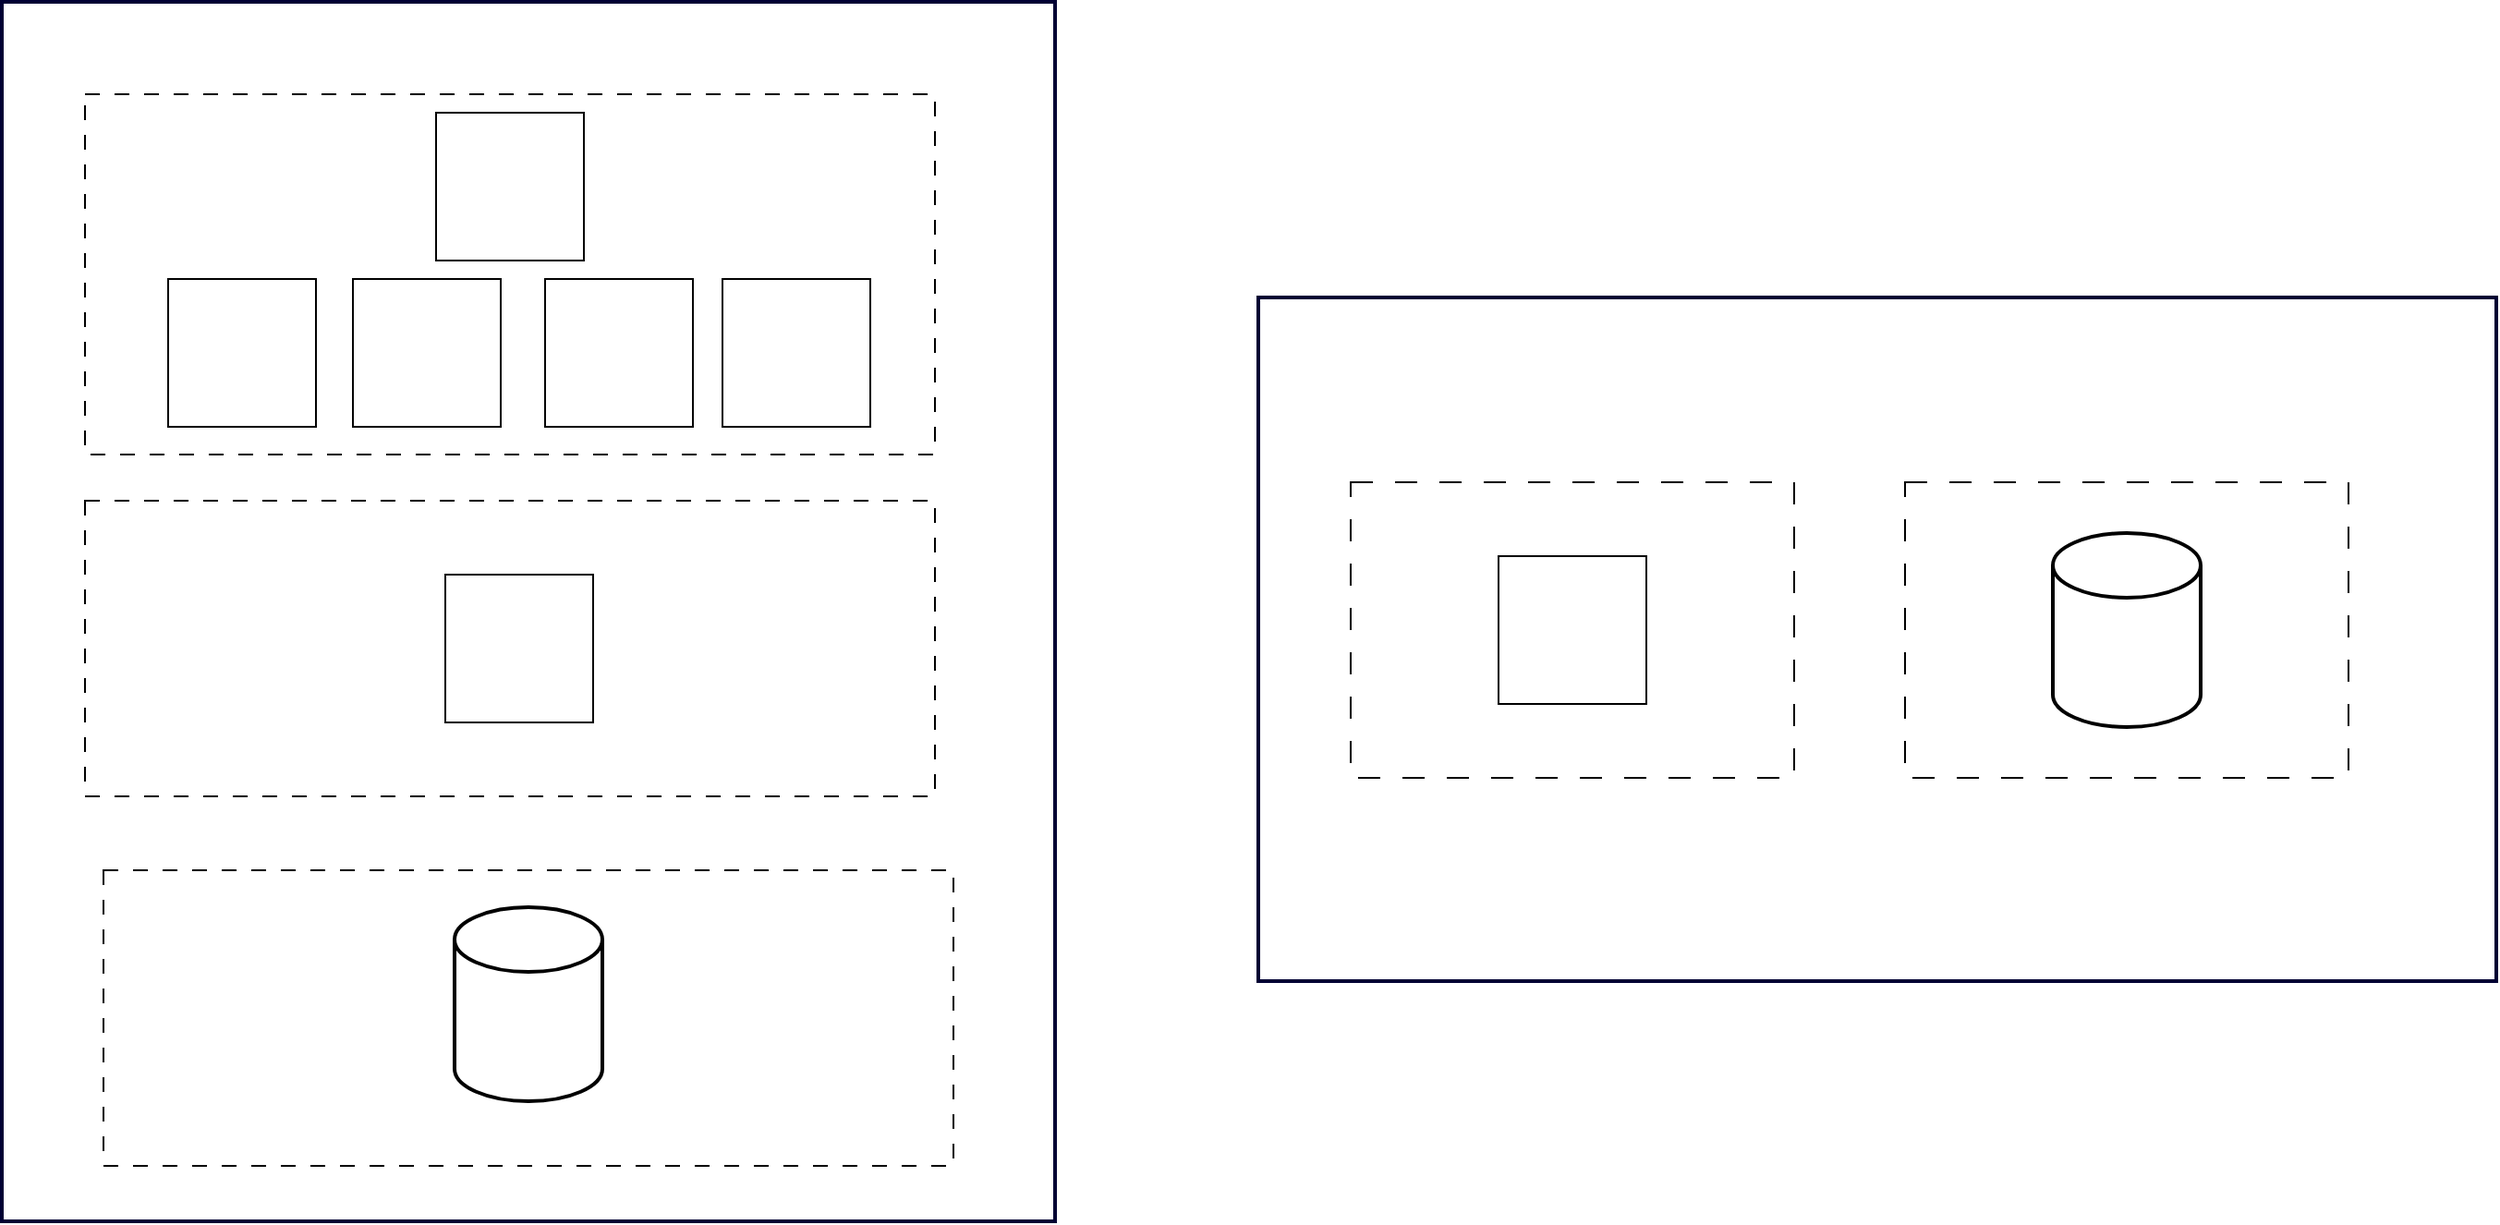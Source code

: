 <mxfile version="21.1.0" type="github">
  <diagram name="Página-1" id="iWb8GcyTyomU2AkiOUF2">
    <mxGraphModel dx="1467" dy="753" grid="1" gridSize="10" guides="1" tooltips="1" connect="1" arrows="1" fold="1" page="1" pageScale="1" pageWidth="827" pageHeight="1169" math="0" shadow="0">
      <root>
        <mxCell id="0" />
        <mxCell id="1" parent="0" />
        <mxCell id="0-TnMIsIh6S024W-Zvq--1" value="" style="rounded=0;whiteSpace=wrap;html=1;strokeColor=#000033;strokeWidth=2;" parent="1" vertex="1">
          <mxGeometry x="80" y="80" width="570" height="660" as="geometry" />
        </mxCell>
        <mxCell id="0-TnMIsIh6S024W-Zvq--2" value="" style="rounded=0;whiteSpace=wrap;html=1;strokeColor=#000033;strokeWidth=2;" parent="1" vertex="1">
          <mxGeometry x="760" y="240" width="670" height="370" as="geometry" />
        </mxCell>
        <mxCell id="0-TnMIsIh6S024W-Zvq--4" value="" style="rounded=0;whiteSpace=wrap;html=1;dashed=1;dashPattern=8 8;" parent="1" vertex="1">
          <mxGeometry x="125" y="130" width="460" height="195" as="geometry" />
        </mxCell>
        <mxCell id="0-TnMIsIh6S024W-Zvq--5" value="" style="whiteSpace=wrap;html=1;aspect=fixed;" parent="1" vertex="1">
          <mxGeometry x="315" y="140" width="80" height="80" as="geometry" />
        </mxCell>
        <mxCell id="0-TnMIsIh6S024W-Zvq--6" value="" style="whiteSpace=wrap;html=1;aspect=fixed;" parent="1" vertex="1">
          <mxGeometry x="170" y="230" width="80" height="80" as="geometry" />
        </mxCell>
        <mxCell id="0-TnMIsIh6S024W-Zvq--7" value="" style="whiteSpace=wrap;html=1;aspect=fixed;" parent="1" vertex="1">
          <mxGeometry x="270" y="230" width="80" height="80" as="geometry" />
        </mxCell>
        <mxCell id="0-TnMIsIh6S024W-Zvq--9" value="" style="whiteSpace=wrap;html=1;aspect=fixed;" parent="1" vertex="1">
          <mxGeometry x="374" y="230" width="80" height="80" as="geometry" />
        </mxCell>
        <mxCell id="0-TnMIsIh6S024W-Zvq--10" value="" style="rounded=0;whiteSpace=wrap;html=1;dashed=1;dashPattern=8 8;" parent="1" vertex="1">
          <mxGeometry x="125" y="350" width="460" height="160" as="geometry" />
        </mxCell>
        <mxCell id="xZt78wCLkNRTX3GpAdqW-1" value="" style="whiteSpace=wrap;html=1;aspect=fixed;" vertex="1" parent="1">
          <mxGeometry x="470" y="230" width="80" height="80" as="geometry" />
        </mxCell>
        <mxCell id="xZt78wCLkNRTX3GpAdqW-2" value="" style="whiteSpace=wrap;html=1;aspect=fixed;" vertex="1" parent="1">
          <mxGeometry x="320" y="390" width="80" height="80" as="geometry" />
        </mxCell>
        <mxCell id="xZt78wCLkNRTX3GpAdqW-6" value="" style="rounded=0;whiteSpace=wrap;html=1;dashed=1;dashPattern=12 12;" vertex="1" parent="1">
          <mxGeometry x="810" y="340" width="240" height="160" as="geometry" />
        </mxCell>
        <mxCell id="xZt78wCLkNRTX3GpAdqW-7" value="" style="whiteSpace=wrap;html=1;aspect=fixed;" vertex="1" parent="1">
          <mxGeometry x="890" y="380" width="80" height="80" as="geometry" />
        </mxCell>
        <mxCell id="xZt78wCLkNRTX3GpAdqW-10" value="" style="rounded=0;whiteSpace=wrap;html=1;dashed=1;dashPattern=12 12;" vertex="1" parent="1">
          <mxGeometry x="1110" y="340" width="240" height="160" as="geometry" />
        </mxCell>
        <mxCell id="xZt78wCLkNRTX3GpAdqW-11" value="" style="strokeWidth=2;html=1;shape=mxgraph.flowchart.database;whiteSpace=wrap;" vertex="1" parent="1">
          <mxGeometry x="1190" y="367.5" width="80" height="105" as="geometry" />
        </mxCell>
        <mxCell id="xZt78wCLkNRTX3GpAdqW-12" value="" style="rounded=0;whiteSpace=wrap;html=1;dashed=1;dashPattern=8 8;" vertex="1" parent="1">
          <mxGeometry x="135" y="550" width="460" height="160" as="geometry" />
        </mxCell>
        <mxCell id="xZt78wCLkNRTX3GpAdqW-13" value="" style="strokeWidth=2;html=1;shape=mxgraph.flowchart.database;whiteSpace=wrap;" vertex="1" parent="1">
          <mxGeometry x="325" y="570" width="80" height="105" as="geometry" />
        </mxCell>
      </root>
    </mxGraphModel>
  </diagram>
</mxfile>
